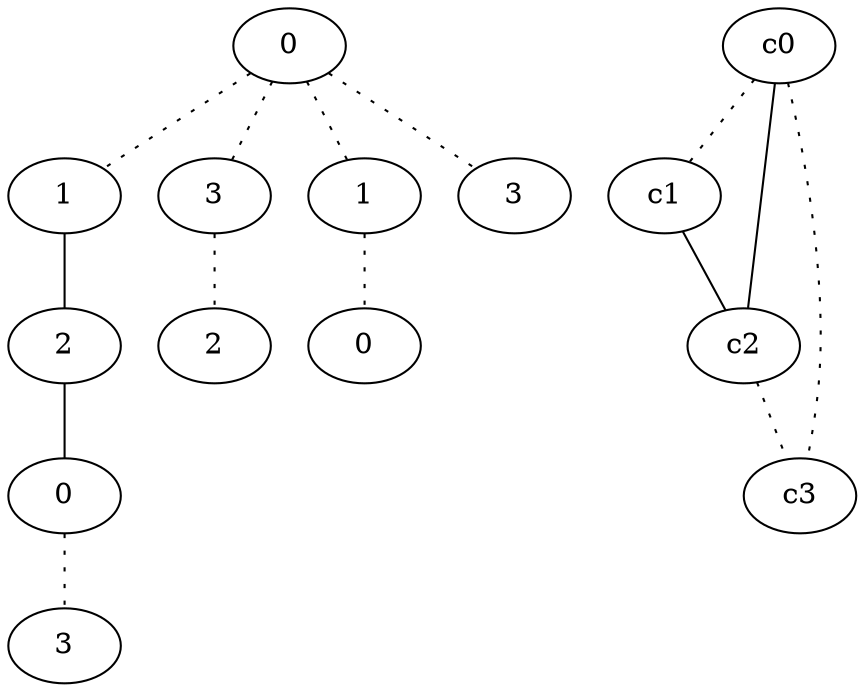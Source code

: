 graph {
a0[label=0];
a1[label=1];
a2[label=2];
a3[label=0];
a4[label=3];
a5[label=3];
a6[label=2];
a7[label=1];
a8[label=0];
a9[label=3];
a0 -- a1 [style=dotted];
a0 -- a5 [style=dotted];
a0 -- a7 [style=dotted];
a0 -- a9 [style=dotted];
a1 -- a2;
a2 -- a3;
a3 -- a4 [style=dotted];
a5 -- a6 [style=dotted];
a7 -- a8 [style=dotted];
c0 -- c1 [style=dotted];
c0 -- c2;
c0 -- c3 [style=dotted];
c1 -- c2;
c2 -- c3 [style=dotted];
}
